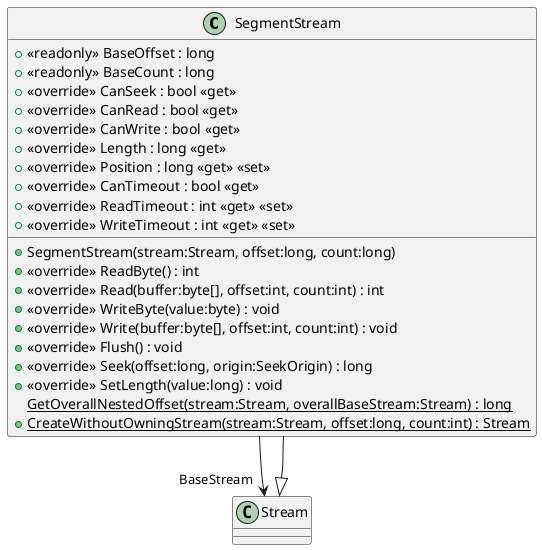 @startuml
class SegmentStream {
    + <<readonly>> BaseOffset : long
    + <<readonly>> BaseCount : long
    + SegmentStream(stream:Stream, offset:long, count:long)
    + <<override>> CanSeek : bool <<get>>
    + <<override>> CanRead : bool <<get>>
    + <<override>> CanWrite : bool <<get>>
    + <<override>> Length : long <<get>>
    + <<override>> Position : long <<get>> <<set>>
    + <<override>> ReadByte() : int
    + <<override>> Read(buffer:byte[], offset:int, count:int) : int
    + <<override>> WriteByte(value:byte) : void
    + <<override>> Write(buffer:byte[], offset:int, count:int) : void
    + <<override>> Flush() : void
    + <<override>> Seek(offset:long, origin:SeekOrigin) : long
    + <<override>> SetLength(value:long) : void
    + <<override>> CanTimeout : bool <<get>>
    + <<override>> ReadTimeout : int <<get>> <<set>>
    + <<override>> WriteTimeout : int <<get>> <<set>>
    {static} GetOverallNestedOffset(stream:Stream, overallBaseStream:Stream) : long
    + {static} CreateWithoutOwningStream(stream:Stream, offset:long, count:int) : Stream
}
Stream <|-- SegmentStream
SegmentStream --> "BaseStream" Stream
@enduml
